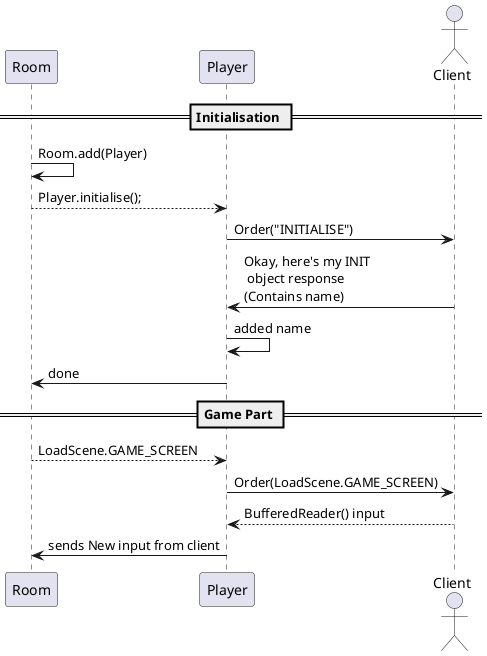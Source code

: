 @startuml
== Initialisation ==
Room -> Room: Room.add(Player)
Room --> Player: Player.initialise();
actor Client
Player -> Client: Order("INITIALISE")
Client -> Player: Okay, here's my INIT\n object response\n(Contains name)
Player -> Player: added name
Player -> Room: done
== Game Part ==
Room --> Player: LoadScene.GAME_SCREEN
Player -> Client: Order(LoadScene.GAME_SCREEN)
Client --> Player: BufferedReader() input
Player -> Room: sends New input from client
' Some useful sources:
' - https://stackoverflow.com/q/14639003
' - https://stackoverflow.com/q/49654735
@enduml